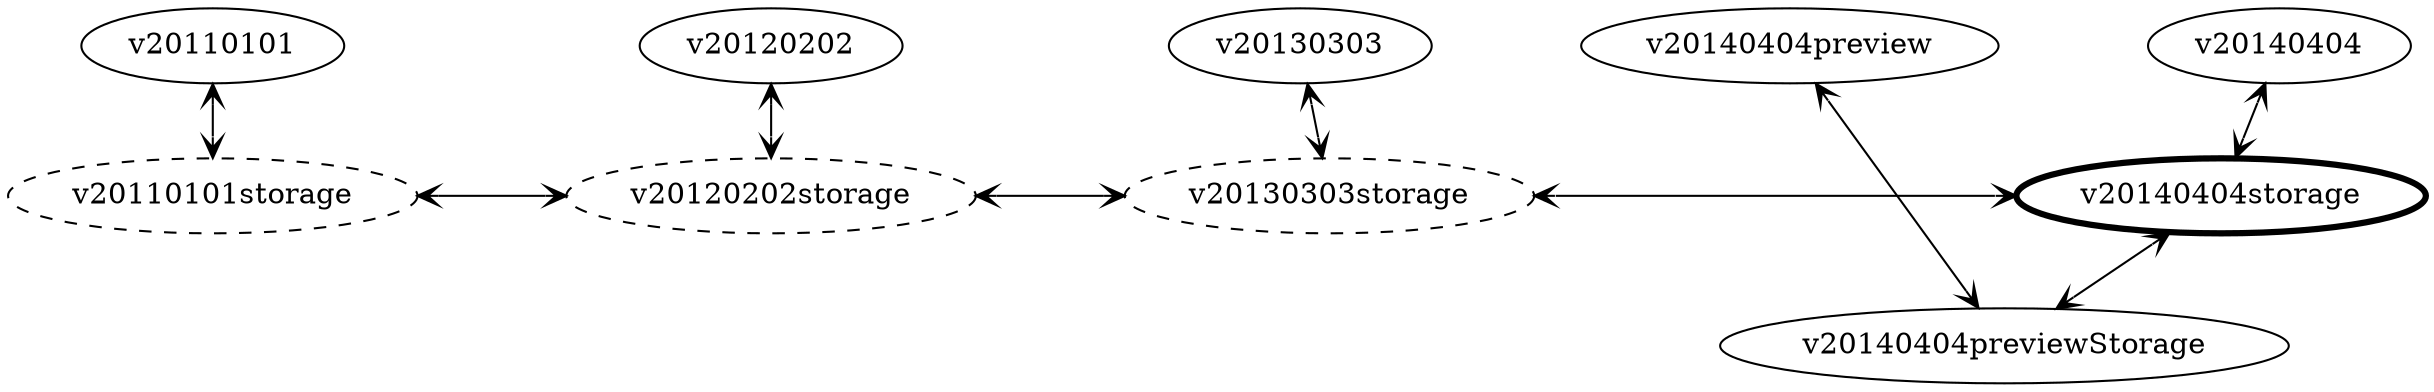 graph G {
    nodesep="1"

    subgraph apiVersions {
        rank=same;
        label="API Versions";
        labelloc=t

        node [shape=ellipse, group=api];
        v20110101;
        v20120202;
        v20130303;
        v20140404preview;
        v20140404;
    }

    subgraph storageVersions {
        rank=same;

        node [shape=ellipse, style=solid, penwidth=3];
        v20140404storage;

        node [shape=ellipse, style=dashed, penwidth=1];
        v20110101storage;
        v20120202storage;
        v20130303storage;
    }


    edge [arrowhead=vee, arrowtail=vee, dir=both];
    v20110101 -- v20110101storage;
    v20120202 -- v20120202storage;
    v20130303 -- v20130303storage;
    v20140404previewStorage -- v20140404preview;
    v20140404 -- v20140404storage;
 
    edge [arrowhead=vee, arrowtail=vee, dir=both];
    v20110101storage -- v20120202storage;
    v20120202storage -- v20130303storage;
    v20130303storage -- v20140404storage;
    v20140404storage -- v20140404previewStorage;
}

